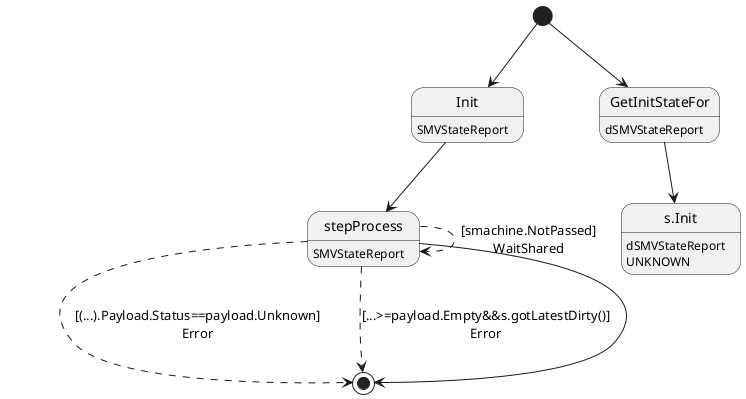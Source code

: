 @startuml
state "Init" as T01_S001
T01_S001 : SMVStateReport
[*] --> T01_S001
T01_S001 --> T01_S002
state "stepProcess" as T01_S002
T01_S002 : SMVStateReport
T01_S002 --[dashed]> [*] : [(...).Payload.Status==payload.Unknown]\nError
T01_S002 --[dashed]> [*] : [...>=payload.Empty&&s.gotLatestDirty()]\nError
T01_S002 --[dashed]> T01_S002 : [smachine.NotPassed]\nWaitShared
T01_S002 --> [*]
state "GetInitStateFor" as T00_S001
T00_S001 : dSMVStateReport
[*] --> T00_S001
state "s.Init" as T00_U001
T00_U001 : dSMVStateReport
T00_U001 : UNKNOWN 
T00_S001 --> T00_U001
@enduml
